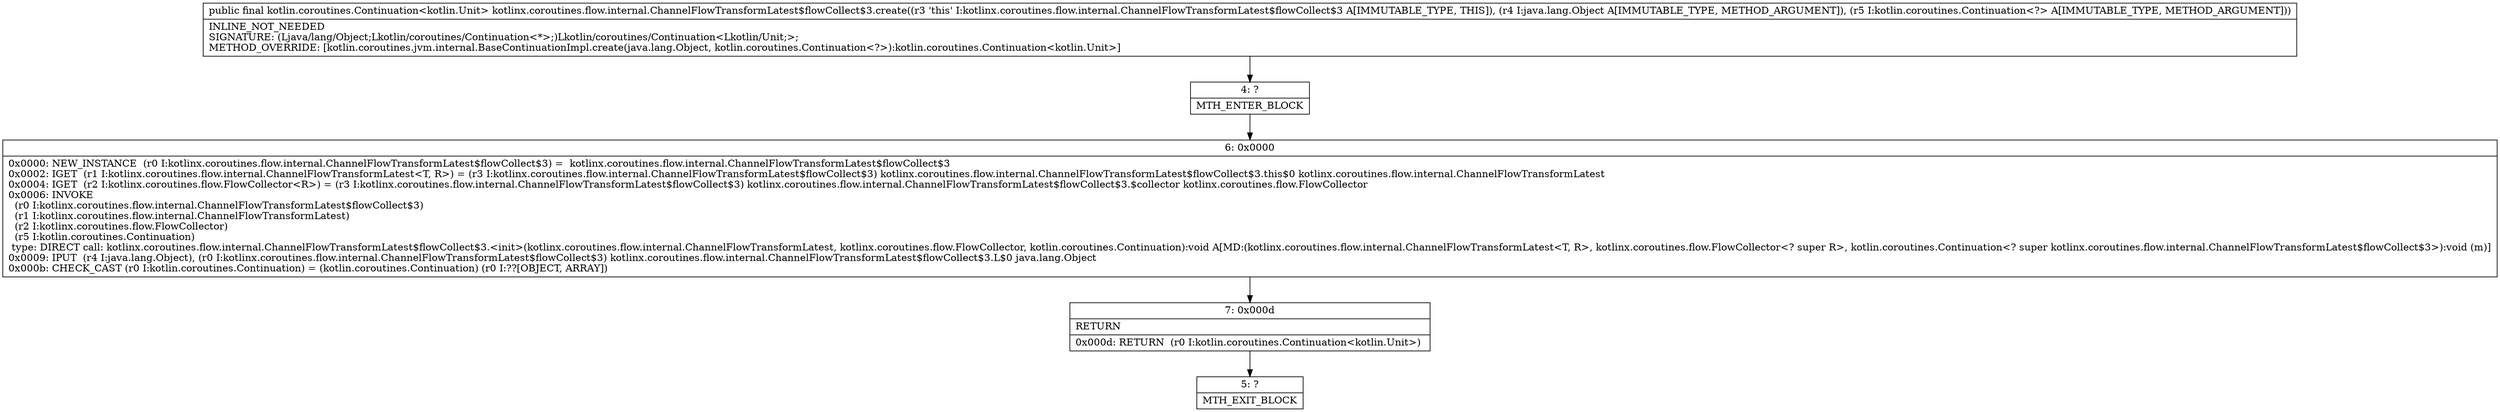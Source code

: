 digraph "CFG forkotlinx.coroutines.flow.internal.ChannelFlowTransformLatest$flowCollect$3.create(Ljava\/lang\/Object;Lkotlin\/coroutines\/Continuation;)Lkotlin\/coroutines\/Continuation;" {
Node_4 [shape=record,label="{4\:\ ?|MTH_ENTER_BLOCK\l}"];
Node_6 [shape=record,label="{6\:\ 0x0000|0x0000: NEW_INSTANCE  (r0 I:kotlinx.coroutines.flow.internal.ChannelFlowTransformLatest$flowCollect$3) =  kotlinx.coroutines.flow.internal.ChannelFlowTransformLatest$flowCollect$3 \l0x0002: IGET  (r1 I:kotlinx.coroutines.flow.internal.ChannelFlowTransformLatest\<T, R\>) = (r3 I:kotlinx.coroutines.flow.internal.ChannelFlowTransformLatest$flowCollect$3) kotlinx.coroutines.flow.internal.ChannelFlowTransformLatest$flowCollect$3.this$0 kotlinx.coroutines.flow.internal.ChannelFlowTransformLatest \l0x0004: IGET  (r2 I:kotlinx.coroutines.flow.FlowCollector\<R\>) = (r3 I:kotlinx.coroutines.flow.internal.ChannelFlowTransformLatest$flowCollect$3) kotlinx.coroutines.flow.internal.ChannelFlowTransformLatest$flowCollect$3.$collector kotlinx.coroutines.flow.FlowCollector \l0x0006: INVOKE  \l  (r0 I:kotlinx.coroutines.flow.internal.ChannelFlowTransformLatest$flowCollect$3)\l  (r1 I:kotlinx.coroutines.flow.internal.ChannelFlowTransformLatest)\l  (r2 I:kotlinx.coroutines.flow.FlowCollector)\l  (r5 I:kotlin.coroutines.Continuation)\l type: DIRECT call: kotlinx.coroutines.flow.internal.ChannelFlowTransformLatest$flowCollect$3.\<init\>(kotlinx.coroutines.flow.internal.ChannelFlowTransformLatest, kotlinx.coroutines.flow.FlowCollector, kotlin.coroutines.Continuation):void A[MD:(kotlinx.coroutines.flow.internal.ChannelFlowTransformLatest\<T, R\>, kotlinx.coroutines.flow.FlowCollector\<? super R\>, kotlin.coroutines.Continuation\<? super kotlinx.coroutines.flow.internal.ChannelFlowTransformLatest$flowCollect$3\>):void (m)]\l0x0009: IPUT  (r4 I:java.lang.Object), (r0 I:kotlinx.coroutines.flow.internal.ChannelFlowTransformLatest$flowCollect$3) kotlinx.coroutines.flow.internal.ChannelFlowTransformLatest$flowCollect$3.L$0 java.lang.Object \l0x000b: CHECK_CAST (r0 I:kotlin.coroutines.Continuation) = (kotlin.coroutines.Continuation) (r0 I:??[OBJECT, ARRAY]) \l}"];
Node_7 [shape=record,label="{7\:\ 0x000d|RETURN\l|0x000d: RETURN  (r0 I:kotlin.coroutines.Continuation\<kotlin.Unit\>) \l}"];
Node_5 [shape=record,label="{5\:\ ?|MTH_EXIT_BLOCK\l}"];
MethodNode[shape=record,label="{public final kotlin.coroutines.Continuation\<kotlin.Unit\> kotlinx.coroutines.flow.internal.ChannelFlowTransformLatest$flowCollect$3.create((r3 'this' I:kotlinx.coroutines.flow.internal.ChannelFlowTransformLatest$flowCollect$3 A[IMMUTABLE_TYPE, THIS]), (r4 I:java.lang.Object A[IMMUTABLE_TYPE, METHOD_ARGUMENT]), (r5 I:kotlin.coroutines.Continuation\<?\> A[IMMUTABLE_TYPE, METHOD_ARGUMENT]))  | INLINE_NOT_NEEDED\lSIGNATURE: (Ljava\/lang\/Object;Lkotlin\/coroutines\/Continuation\<*\>;)Lkotlin\/coroutines\/Continuation\<Lkotlin\/Unit;\>;\lMETHOD_OVERRIDE: [kotlin.coroutines.jvm.internal.BaseContinuationImpl.create(java.lang.Object, kotlin.coroutines.Continuation\<?\>):kotlin.coroutines.Continuation\<kotlin.Unit\>]\l}"];
MethodNode -> Node_4;Node_4 -> Node_6;
Node_6 -> Node_7;
Node_7 -> Node_5;
}

